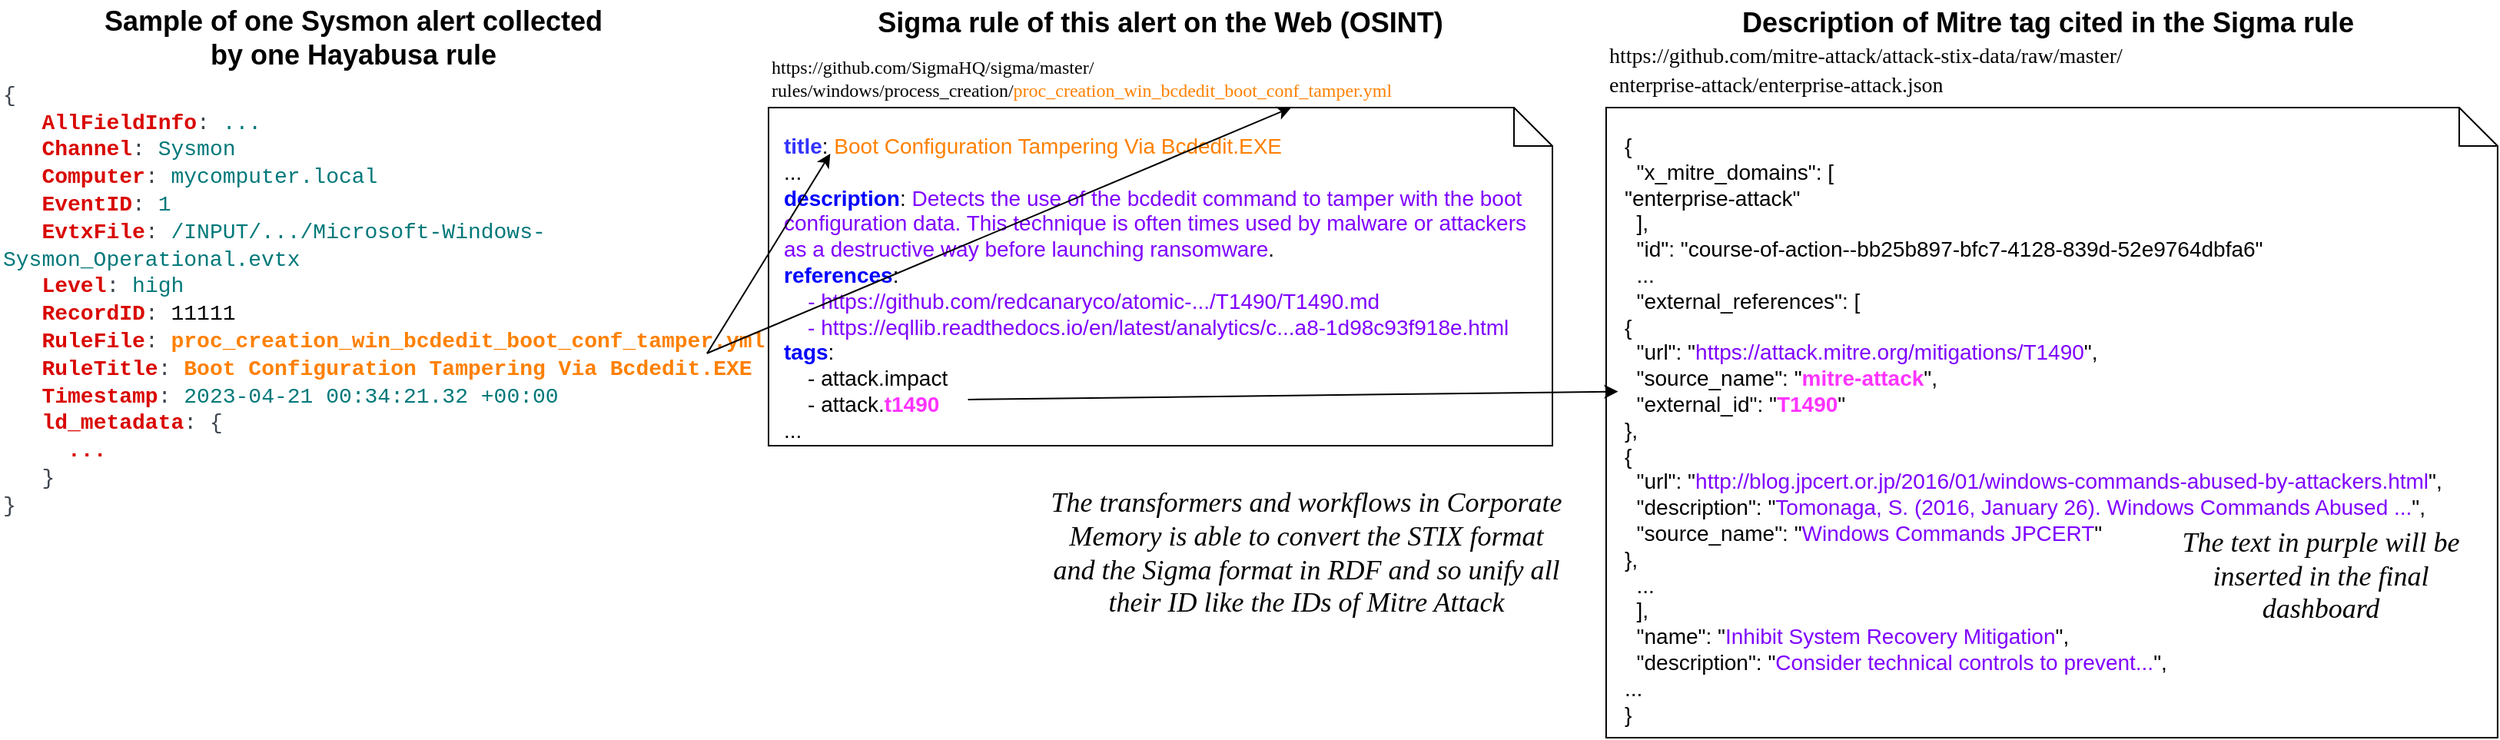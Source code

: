 <mxfile version="20.7.4" type="device" pages="2"><diagram id="SVFmqX20Eh8VSG-hyiAJ" name="Page-1"><mxGraphModel dx="2692" dy="2172" grid="1" gridSize="10" guides="1" tooltips="1" connect="1" arrows="1" fold="1" page="1" pageScale="1" pageWidth="850" pageHeight="1100" math="0" shadow="0"><root><mxCell id="0"/><mxCell id="1" parent="0"/><mxCell id="sIqnlzoVpu4EVnKHG3kR-1" value="" style="shape=note2;boundedLbl=1;whiteSpace=wrap;html=1;size=25;verticalAlign=top;align=center;labelBackgroundColor=none;fontSize=14;" parent="1" vertex="1"><mxGeometry x="-10.0" y="-380" width="510" height="220" as="geometry"/></mxCell><mxCell id="sIqnlzoVpu4EVnKHG3kR-2" value="&lt;span style=&quot;position: relative; color: rgb(60, 68, 77); font-family: &amp;quot;Splunk Platform Mono&amp;quot;, Inconsolata, Consolas, &amp;quot;Droid Sans Mono&amp;quot;, Monaco, &amp;quot;Courier New&amp;quot;, Courier, monospace; font-size: 14px; font-style: normal; font-variant-ligatures: normal; font-variant-caps: normal; font-weight: 400; letter-spacing: normal; orphans: 2; text-align: left; text-indent: 0px; text-transform: none; widows: 2; word-spacing: 0px; -webkit-text-stroke-width: 0px; background-color: rgb(255, 255, 255); text-decoration-thickness: initial; text-decoration-style: initial; text-decoration-color: initial;&quot;&gt;&lt;br style=&quot;font-size: 14px;&quot;&gt;{&lt;/span&gt;&lt;span style=&quot;position: relative; orphans: 2; text-align: left; text-indent: 0px; widows: 2; text-decoration-thickness: initial; text-decoration-style: initial; text-decoration-color: initial; -webkit-text-stroke-width: 0px; word-spacing: 0px; text-transform: none; letter-spacing: normal; font-variant-caps: normal; font-variant-ligatures: normal; font-style: normal; font-size: 14px; font-family: &amp;quot;Splunk Platform Mono&amp;quot;, Inconsolata, Consolas, &amp;quot;Droid Sans Mono&amp;quot;, Monaco, &amp;quot;Courier New&amp;quot;, Courier, monospace;&quot;&gt;&lt;br style=&quot;font-size: 14px;&quot;&gt;&lt;span style=&quot;font-weight: 400; color: rgb(60, 68, 77); background-color: rgb(255, 255, 255); font-size: 14px;&quot;&gt;&amp;nbsp;&amp;nbsp;&lt;/span&gt;&lt;span style=&quot;font-weight: 400; color: rgb(60, 68, 77); background-color: rgb(255, 255, 255); font-size: 14px;&quot;&gt;&amp;nbsp;&lt;/span&gt;&lt;span style=&quot;font-weight: 400; color: rgb(60, 68, 77); background-color: rgb(255, 255, 255); position: relative; font-size: 14px;&quot; class=&quot;key level-1&quot;&gt;&lt;span style=&quot;position: relative; color: rgb(217, 7, 0); font-weight: 700; font-size: 14px;&quot; class=&quot;key-name&quot;&gt;AllFieldInfo&lt;/span&gt;:&lt;span style=&quot;font-size: 14px;&quot;&gt;&amp;nbsp;&lt;/span&gt;&lt;span style=&quot;position: relative; color: rgb(0, 120, 122); font-size: 14px;&quot; data-path=&quot;AllFieldInfo&quot; class=&quot;t string&quot;&gt;...&lt;/span&gt;&lt;/span&gt;&lt;br style=&quot;font-size: 14px;&quot;&gt;&lt;span style=&quot;font-weight: 400; color: rgb(60, 68, 77); background-color: rgb(255, 255, 255); font-size: 14px;&quot;&gt;&amp;nbsp;&amp;nbsp;&lt;/span&gt;&lt;span style=&quot;font-weight: 400; color: rgb(60, 68, 77); background-color: rgb(255, 255, 255); font-size: 14px;&quot;&gt;&amp;nbsp;&lt;/span&gt;&lt;span style=&quot;font-weight: 400; color: rgb(60, 68, 77); position: relative; font-size: 14px;&quot; class=&quot;key level-1&quot;&gt;&lt;span style=&quot;background-color: rgb(255, 255, 255); position: relative; color: rgb(217, 7, 0); font-weight: 700; font-size: 14px;&quot; class=&quot;key-name&quot;&gt;Channel&lt;/span&gt;&lt;span style=&quot;background-color: rgb(255, 255, 255); font-size: 14px;&quot;&gt;:&lt;/span&gt;&lt;span style=&quot;background-color: rgb(255, 255, 255); font-size: 14px;&quot;&gt;&amp;nbsp;&lt;/span&gt;&lt;span style=&quot;position: relative; color: rgb(0, 120, 122); font-size: 14px;&quot; data-path=&quot;Channel&quot; class=&quot;t string&quot;&gt;Sysmon&lt;/span&gt;&lt;/span&gt;&lt;br style=&quot;font-size: 14px;&quot;&gt;&lt;span style=&quot;font-weight: 400; color: rgb(60, 68, 77); background-color: rgb(255, 255, 255); font-size: 14px;&quot;&gt;&amp;nbsp;&amp;nbsp;&lt;/span&gt;&lt;span style=&quot;font-weight: 400; color: rgb(60, 68, 77); background-color: rgb(255, 255, 255); font-size: 14px;&quot;&gt;&amp;nbsp;&lt;/span&gt;&lt;span style=&quot;font-weight: 400; color: rgb(60, 68, 77); position: relative; font-size: 14px;&quot; class=&quot;key level-1&quot;&gt;&lt;span style=&quot;background-color: rgb(255, 255, 255); position: relative; color: rgb(217, 7, 0); font-weight: 700; font-size: 14px;&quot; class=&quot;key-name&quot;&gt;Computer&lt;/span&gt;&lt;span style=&quot;background-color: rgb(255, 255, 255); font-size: 14px;&quot;&gt;:&lt;/span&gt;&lt;span style=&quot;background-color: rgb(255, 255, 255); font-size: 14px;&quot;&gt;&amp;nbsp;&lt;/span&gt;&lt;span style=&quot;position: relative; color: rgb(0, 120, 122); font-size: 14px;&quot; data-path=&quot;Computer&quot; class=&quot;t string&quot;&gt;mycomputer.local&lt;/span&gt;&lt;/span&gt;&lt;br style=&quot;font-size: 14px;&quot;&gt;&lt;span style=&quot;font-weight: 400; color: rgb(60, 68, 77); background-color: rgb(255, 255, 255); font-size: 14px;&quot;&gt;&amp;nbsp;&amp;nbsp;&lt;/span&gt;&lt;span style=&quot;font-weight: 400; color: rgb(60, 68, 77); background-color: rgb(255, 255, 255); font-size: 14px;&quot;&gt;&amp;nbsp;&lt;/span&gt;&lt;span style=&quot;font-weight: 400; color: rgb(60, 68, 77); background-color: rgb(255, 255, 255); position: relative; font-size: 14px;&quot; class=&quot;key level-1&quot;&gt;&lt;span style=&quot;position: relative; color: rgb(217, 7, 0); font-weight: 700; font-size: 14px;&quot; class=&quot;key-name&quot;&gt;EventID&lt;/span&gt;:&lt;span style=&quot;font-size: 14px;&quot;&gt;&amp;nbsp;&lt;/span&gt;&lt;span style=&quot;position: relative; color: rgb(0, 120, 122); font-size: 14px;&quot; data-path=&quot;EventID&quot; class=&quot;t string&quot;&gt;1&lt;/span&gt;&lt;/span&gt;&lt;br style=&quot;font-size: 14px;&quot;&gt;&lt;span style=&quot;font-weight: 400; color: rgb(60, 68, 77); background-color: rgb(255, 255, 255); font-size: 14px;&quot;&gt;&amp;nbsp;&amp;nbsp;&lt;/span&gt;&lt;span style=&quot;font-weight: 400; color: rgb(60, 68, 77); background-color: rgb(255, 255, 255); font-size: 14px;&quot;&gt;&amp;nbsp;&lt;/span&gt;&lt;span style=&quot;font-weight: 400; color: rgb(60, 68, 77); background-color: rgb(255, 255, 255); position: relative; font-size: 14px;&quot; class=&quot;key level-1&quot;&gt;&lt;span style=&quot;position: relative; color: rgb(217, 7, 0); font-weight: 700; font-size: 14px;&quot; class=&quot;key-name&quot;&gt;EvtxFile&lt;/span&gt;:&lt;span style=&quot;font-size: 14px;&quot;&gt;&amp;nbsp;&lt;/span&gt;&lt;span style=&quot;position: relative; color: rgb(0, 120, 122); font-size: 14px;&quot; data-path=&quot;EvtxFile&quot; class=&quot;t string&quot;&gt;/INPUT/.../Microsoft-Windows-Sysmon_Operational.evtx&lt;/span&gt;&lt;/span&gt;&lt;br style=&quot;font-size: 14px;&quot;&gt;&lt;span style=&quot;font-weight: 400; color: rgb(60, 68, 77); background-color: rgb(255, 255, 255); font-size: 14px;&quot;&gt;&amp;nbsp;&amp;nbsp;&lt;/span&gt;&lt;span style=&quot;font-weight: 400; color: rgb(60, 68, 77); background-color: rgb(255, 255, 255); font-size: 14px;&quot;&gt;&amp;nbsp;&lt;/span&gt;&lt;span style=&quot;font-weight: 400; color: rgb(60, 68, 77); position: relative; font-size: 14px;&quot; class=&quot;key level-1&quot;&gt;&lt;span style=&quot;background-color: rgb(255, 255, 255); position: relative; color: rgb(217, 7, 0); font-weight: 700; font-size: 14px;&quot; class=&quot;key-name&quot;&gt;Level&lt;/span&gt;&lt;span style=&quot;background-color: rgb(255, 255, 255); font-size: 14px;&quot;&gt;:&lt;/span&gt;&lt;span style=&quot;background-color: rgb(255, 255, 255); font-size: 14px;&quot;&gt;&amp;nbsp;&lt;/span&gt;&lt;span style=&quot;position: relative; color: rgb(0, 120, 122); font-size: 14px;&quot; data-path=&quot;Level&quot; class=&quot;t string&quot;&gt;high&lt;/span&gt;&lt;/span&gt;&lt;br style=&quot;font-size: 14px;&quot;&gt;&lt;span style=&quot;font-weight: 400; color: rgb(60, 68, 77); background-color: rgb(255, 255, 255); font-size: 14px;&quot;&gt;&amp;nbsp;&amp;nbsp;&lt;/span&gt;&lt;span style=&quot;font-weight: 400; color: rgb(60, 68, 77); background-color: rgb(255, 255, 255); font-size: 14px;&quot;&gt;&amp;nbsp;&lt;/span&gt;&lt;span style=&quot;font-weight: 400; position: relative; font-size: 14px;&quot; class=&quot;key level-1&quot;&gt;&lt;span style=&quot;background-color: rgb(255, 255, 255); color: rgb(217, 7, 0); position: relative; font-weight: 700; font-size: 14px;&quot; class=&quot;key-name&quot;&gt;RecordID&lt;/span&gt;&lt;font style=&quot;background-color: rgb(255, 255, 255); font-size: 14px;&quot; color=&quot;#3c444d&quot;&gt;:&lt;/font&gt;&lt;span style=&quot;background-color: rgb(255, 255, 255); color: rgb(60, 68, 77); font-size: 14px;&quot;&gt;&amp;nbsp;&lt;/span&gt;&lt;span style=&quot;position: relative; font-size: 14px;&quot; data-path=&quot;RecordID&quot; class=&quot;t string&quot;&gt;11111&lt;/span&gt;&lt;/span&gt;&lt;br style=&quot;font-size: 14px;&quot;&gt;&lt;span style=&quot;font-weight: 400; color: rgb(60, 68, 77); background-color: rgb(255, 255, 255); font-size: 14px;&quot;&gt;&amp;nbsp;&amp;nbsp;&lt;/span&gt;&lt;span style=&quot;font-weight: 400; color: rgb(60, 68, 77); background-color: rgb(255, 255, 255); font-size: 14px;&quot;&gt;&amp;nbsp;&lt;/span&gt;&lt;span style=&quot;position: relative; font-size: 14px;&quot; class=&quot;key level-1&quot;&gt;&lt;span style=&quot;font-weight: 700; color: rgb(217, 7, 0); background-color: rgb(255, 255, 255); position: relative; font-size: 14px;&quot; class=&quot;key-name&quot;&gt;RuleFile&lt;/span&gt;&lt;span style=&quot;font-weight: 400; color: rgb(60, 68, 77); background-color: rgb(255, 255, 255); font-size: 14px;&quot;&gt;:&lt;/span&gt;&lt;span style=&quot;font-weight: 400; color: rgb(60, 68, 77); background-color: rgb(255, 255, 255); font-size: 14px;&quot;&gt;&amp;nbsp;&lt;/span&gt;&lt;span style=&quot;position: relative; font-size: 14px;&quot; data-path=&quot;RuleFile&quot; class=&quot;t string&quot;&gt;&lt;font style=&quot;font-size: 14px;&quot; color=&quot;#ff8000&quot;&gt;&lt;b style=&quot;font-size: 14px;&quot;&gt;proc_creation_win_bcdedit_boot_conf_tamper.yml&lt;/b&gt;&lt;/font&gt;&lt;/span&gt;&lt;/span&gt;&lt;br style=&quot;font-size: 14px;&quot;&gt;&lt;span style=&quot;font-weight: 400; color: rgb(60, 68, 77); background-color: rgb(255, 255, 255); font-size: 14px;&quot;&gt;&amp;nbsp;&amp;nbsp;&lt;/span&gt;&lt;span style=&quot;font-weight: 400; color: rgb(60, 68, 77); background-color: rgb(255, 255, 255); font-size: 14px;&quot;&gt;&amp;nbsp;&lt;/span&gt;&lt;span style=&quot;position: relative; font-size: 14px;&quot; class=&quot;key level-1&quot;&gt;&lt;span style=&quot;font-weight: 700; color: rgb(217, 7, 0); background-color: rgb(255, 255, 255); position: relative; font-size: 14px;&quot; class=&quot;key-name&quot;&gt;RuleTitle&lt;/span&gt;&lt;span style=&quot;font-weight: 400; color: rgb(60, 68, 77); background-color: rgb(255, 255, 255); font-size: 14px;&quot;&gt;:&lt;/span&gt;&lt;span style=&quot;font-weight: 400; color: rgb(60, 68, 77); background-color: rgb(255, 255, 255); font-size: 14px;&quot;&gt;&amp;nbsp;&lt;/span&gt;&lt;span style=&quot;position: relative; font-size: 14px;&quot; data-path=&quot;RuleTitle&quot; class=&quot;t string&quot;&gt;&lt;font style=&quot;font-size: 14px;&quot; color=&quot;#ff8000&quot;&gt;&lt;b style=&quot;font-size: 14px;&quot;&gt;Boot Configuration Tampering Via Bcdedit.EXE&lt;/b&gt;&lt;/font&gt;&lt;/span&gt;&lt;/span&gt;&lt;br style=&quot;font-size: 14px;&quot;&gt;&lt;span style=&quot;font-weight: 400; color: rgb(60, 68, 77); background-color: rgb(255, 255, 255); font-size: 14px;&quot;&gt;&amp;nbsp;&amp;nbsp;&lt;/span&gt;&lt;span style=&quot;font-weight: 400; color: rgb(60, 68, 77); background-color: rgb(255, 255, 255); font-size: 14px;&quot;&gt;&amp;nbsp;&lt;/span&gt;&lt;span style=&quot;font-weight: 400; color: rgb(60, 68, 77); position: relative; font-size: 14px;&quot; class=&quot;key level-1&quot;&gt;&lt;span style=&quot;background-color: rgb(255, 255, 255); position: relative; color: rgb(217, 7, 0); font-weight: 700; font-size: 14px;&quot; class=&quot;key-name&quot;&gt;Timestamp&lt;/span&gt;&lt;span style=&quot;background-color: rgb(255, 255, 255); font-size: 14px;&quot;&gt;:&lt;/span&gt;&lt;span style=&quot;background-color: rgb(255, 255, 255); font-size: 14px;&quot;&gt;&amp;nbsp;&lt;/span&gt;&lt;span style=&quot;position: relative; color: rgb(0, 120, 122); font-size: 14px;&quot; data-path=&quot;Timestamp&quot; class=&quot;t string&quot;&gt;2023-04-21 00:34:21.32 +00:00&lt;/span&gt;&lt;/span&gt;&lt;br style=&quot;font-size: 14px;&quot;&gt;&lt;span style=&quot;font-weight: 400; color: rgb(60, 68, 77); background-color: rgb(255, 255, 255); font-size: 14px;&quot;&gt;&amp;nbsp;&amp;nbsp;&lt;/span&gt;&lt;span style=&quot;font-weight: 400; color: rgb(60, 68, 77); background-color: rgb(255, 255, 255); font-size: 14px;&quot;&gt;&amp;nbsp;&lt;/span&gt;&lt;span style=&quot;background-color: rgb(255, 255, 255); position: relative; font-size: 14px;&quot; class=&quot;key level-1&quot;&gt;&lt;span style=&quot;color: rgb(217, 7, 0); font-weight: 700; position: relative; font-size: 14px;&quot; class=&quot;key-name&quot;&gt;ld_metadata&lt;/span&gt;&lt;font color=&quot;#3c444d&quot; style=&quot;font-size: 14px;&quot;&gt;:&lt;/font&gt;&lt;span style=&quot;color: rgb(60, 68, 77); font-weight: 400; font-size: 14px;&quot;&gt;&amp;nbsp;&lt;/span&gt;&lt;span style=&quot;color: rgb(60, 68, 77); font-weight: 400; position: relative; font-size: 14px;&quot;&gt;{&lt;/span&gt;&lt;span style=&quot;position: relative; font-size: 14px;&quot;&gt;&lt;br style=&quot;font-size: 14px;&quot;&gt;&lt;font color=&quot;#3c444d&quot; style=&quot;font-size: 14px;&quot;&gt;&amp;nbsp;&amp;nbsp;&amp;nbsp;&amp;nbsp;&amp;nbsp;&lt;/font&gt;&lt;font color=&quot;#d90700&quot; style=&quot;font-size: 14px;&quot;&gt;&lt;b style=&quot;font-size: 14px;&quot;&gt;...&lt;/b&gt;&lt;/font&gt;&lt;/span&gt;&lt;br style=&quot;font-size: 14px;&quot;&gt;&lt;font color=&quot;#3c444d&quot; style=&quot;font-size: 14px;&quot;&gt;&amp;nbsp;&amp;nbsp;&lt;/font&gt;&lt;span style=&quot;color: rgb(60, 68, 77); font-weight: 400; font-size: 14px;&quot;&gt;&amp;nbsp;&lt;/span&gt;&lt;span style=&quot;color: rgb(60, 68, 77); font-weight: 400; position: relative; font-size: 14px;&quot;&gt;}&lt;/span&gt;&lt;/span&gt;&lt;/span&gt;&lt;span style=&quot;color: rgb(60, 68, 77); font-family: &amp;quot;Splunk Platform Mono&amp;quot;, Inconsolata, Consolas, &amp;quot;Droid Sans Mono&amp;quot;, Monaco, &amp;quot;Courier New&amp;quot;, Courier, monospace; font-size: 14px; font-style: normal; font-variant-ligatures: normal; font-variant-caps: normal; font-weight: 400; letter-spacing: normal; orphans: 2; text-align: left; text-indent: 0px; text-transform: none; widows: 2; word-spacing: 0px; -webkit-text-stroke-width: 0px; background-color: rgb(255, 255, 255); text-decoration-thickness: initial; text-decoration-style: initial; text-decoration-color: initial; float: none; display: inline !important;&quot;&gt;&lt;/span&gt;&lt;br style=&quot;color: rgb(60, 68, 77); font-family: &amp;quot;Splunk Platform Mono&amp;quot;, Inconsolata, Consolas, &amp;quot;Droid Sans Mono&amp;quot;, Monaco, &amp;quot;Courier New&amp;quot;, Courier, monospace; font-size: 14px; font-style: normal; font-variant-ligatures: normal; font-variant-caps: normal; font-weight: 400; letter-spacing: normal; orphans: 2; text-align: left; text-indent: 0px; text-transform: none; widows: 2; word-spacing: 0px; -webkit-text-stroke-width: 0px; background-color: rgb(255, 255, 255); text-decoration-thickness: initial; text-decoration-style: initial; text-decoration-color: initial;&quot;&gt;&lt;span style=&quot;position: relative; color: rgb(60, 68, 77); font-family: &amp;quot;Splunk Platform Mono&amp;quot;, Inconsolata, Consolas, &amp;quot;Droid Sans Mono&amp;quot;, Monaco, &amp;quot;Courier New&amp;quot;, Courier, monospace; font-size: 14px; font-style: normal; font-variant-ligatures: normal; font-variant-caps: normal; font-weight: 400; letter-spacing: normal; orphans: 2; text-align: left; text-indent: 0px; text-transform: none; widows: 2; word-spacing: 0px; -webkit-text-stroke-width: 0px; background-color: rgb(255, 255, 255); text-decoration-thickness: initial; text-decoration-style: initial; text-decoration-color: initial;&quot;&gt;}&lt;br style=&quot;font-size: 14px;&quot;&gt;&lt;br&gt;&lt;/span&gt;" style="text;whiteSpace=wrap;html=1;fontSize=14;" parent="1" vertex="1"><mxGeometry x="-510" y="-422.5" width="500" height="262.5" as="geometry"/></mxCell><mxCell id="sIqnlzoVpu4EVnKHG3kR-3" value="&lt;font style=&quot;font-size: 18px;&quot;&gt;Sample of one Sysmon alert collected by one Hayabusa rule&lt;/font&gt;" style="text;html=1;strokeColor=none;fillColor=none;align=center;verticalAlign=middle;whiteSpace=wrap;rounded=0;fontStyle=1;fontSize=18;" parent="1" vertex="1"><mxGeometry x="-450" y="-440" width="340" height="30" as="geometry"/></mxCell><mxCell id="sIqnlzoVpu4EVnKHG3kR-4" value="&lt;font face=&quot;Verdana&quot; style=&quot;font-size: 12px;&quot;&gt;https://github.com/SigmaHQ/sigma/master/&lt;br style=&quot;&quot;&gt;&lt;/font&gt;&lt;div style=&quot;font-size: 12px;&quot;&gt;&lt;font face=&quot;Verdana&quot; style=&quot;font-size: 12px;&quot;&gt;rules/windows/process_creation/&lt;font color=&quot;#ff8000&quot; style=&quot;font-size: 12px;&quot;&gt;proc_creation_win_bcdedit_boot_conf_tamper.yml&lt;/font&gt;&lt;/font&gt;&lt;/div&gt;" style="text;html=1;strokeColor=none;fillColor=none;align=left;verticalAlign=middle;rounded=0;fontStyle=0;whiteSpace=wrap;fontColor=#000000;labelBackgroundColor=default;fontSize=14;" parent="1" vertex="1"><mxGeometry x="-10.0" y="-420" width="490" height="40" as="geometry"/></mxCell><mxCell id="sIqnlzoVpu4EVnKHG3kR-5" value="&lt;font color=&quot;#3333ff&quot; style=&quot;font-size: 14px;&quot;&gt;&lt;b style=&quot;font-size: 14px;&quot;&gt;title&lt;/b&gt;&lt;/font&gt;: &lt;font color=&quot;#ff8000&quot; style=&quot;font-size: 14px;&quot;&gt;Boot Configuration Tampering Via Bcdedit.EXE&lt;/font&gt;&lt;br style=&quot;font-size: 14px;&quot;&gt;...&lt;br style=&quot;font-size: 14px;&quot;&gt;&lt;b style=&quot;font-size: 14px;&quot;&gt;&lt;font color=&quot;#0000ff&quot; style=&quot;font-size: 14px;&quot;&gt;description&lt;/font&gt;&lt;/b&gt;: &lt;font color=&quot;#7f00ff&quot; style=&quot;font-size: 14px;&quot;&gt;Detects the use of the bcdedit command to tamper with the boot configuration data. This technique is often times used by malware or attackers as a destructive way before launching ransomware&lt;/font&gt;.&lt;br style=&quot;font-size: 14px;&quot;&gt;&lt;b style=&quot;font-size: 14px;&quot;&gt;&lt;font color=&quot;#0000ff&quot; style=&quot;font-size: 14px;&quot;&gt;references&lt;/font&gt;&lt;/b&gt;:&lt;br style=&quot;font-size: 14px;&quot;&gt;&amp;nbsp; &amp;nbsp; &lt;font color=&quot;#7f00ff&quot; style=&quot;font-size: 14px;&quot;&gt;- https://github.com/redcanaryco/atomic-.../T1490/T1490.md&lt;br style=&quot;font-size: 14px;&quot;&gt;&amp;nbsp; &amp;nbsp; - https://eqllib.readthedocs.io/en/latest/analytics/c...a8-1d98c93f918e.html&lt;br style=&quot;font-size: 14px;&quot;&gt;&lt;/font&gt;&lt;div style=&quot;font-size: 14px;&quot;&gt;&lt;font color=&quot;#0000ff&quot; style=&quot;font-size: 14px;&quot;&gt;&lt;b style=&quot;font-size: 14px;&quot;&gt;tags&lt;/b&gt;&lt;/font&gt;:&lt;/div&gt;&lt;div style=&quot;font-size: 14px;&quot;&gt;&amp;nbsp; &amp;nbsp; - attack.impact&lt;/div&gt;&lt;div style=&quot;font-size: 14px;&quot;&gt;&amp;nbsp; &amp;nbsp; - attack.&lt;b style=&quot;font-size: 14px;&quot;&gt;&lt;font color=&quot;#ff33ff&quot; style=&quot;font-size: 14px;&quot;&gt;t1490&lt;/font&gt;&lt;/b&gt;&lt;/div&gt;..." style="text;whiteSpace=wrap;html=1;fontSize=14;" parent="1" vertex="1"><mxGeometry x="-2.48" y="-370" width="494.95" height="210" as="geometry"/></mxCell><mxCell id="sIqnlzoVpu4EVnKHG3kR-6" value="" style="shape=note2;boundedLbl=1;whiteSpace=wrap;html=1;size=25;verticalAlign=top;align=center;labelBackgroundColor=none;fontSize=14;" parent="1" vertex="1"><mxGeometry x="534.95" y="-380" width="580" height="410" as="geometry"/></mxCell><mxCell id="sIqnlzoVpu4EVnKHG3kR-7" value="{&lt;br style=&quot;font-size: 14px;&quot;&gt;&amp;nbsp; &quot;x_mitre_domains&quot;: [&lt;br style=&quot;font-size: 14px;&quot;&gt;&quot;enterprise-attack&quot;&lt;br style=&quot;font-size: 14px;&quot;&gt;&amp;nbsp; ],&lt;br style=&quot;font-size: 14px;&quot;&gt;&amp;nbsp; &quot;id&quot;: &quot;course-of-action--bb25b897-bfc7-4128-839d-52e9764dbfa6&quot;&lt;br style=&quot;font-size: 14px;&quot;&gt;&amp;nbsp; ...&lt;br style=&quot;font-size: 14px;&quot;&gt;&amp;nbsp; &quot;external_references&quot;: [&lt;br style=&quot;font-size: 14px;&quot;&gt;{&lt;br style=&quot;font-size: 14px;&quot;&gt;&amp;nbsp; &quot;url&quot;: &quot;&lt;font color=&quot;#7f00ff&quot; style=&quot;font-size: 14px;&quot;&gt;https://attack.mitre.org/mitigations/T1490&lt;/font&gt;&quot;,&lt;br style=&quot;font-size: 14px;&quot;&gt;&amp;nbsp; &quot;source_name&quot;: &quot;&lt;b style=&quot;font-size: 14px;&quot;&gt;&lt;font color=&quot;#ff33ff&quot; style=&quot;font-size: 14px;&quot;&gt;mitre-attack&lt;/font&gt;&lt;/b&gt;&quot;,&lt;br style=&quot;font-size: 14px;&quot;&gt;&amp;nbsp; &quot;external_id&quot;: &quot;&lt;b style=&quot;font-size: 14px;&quot;&gt;&lt;font color=&quot;#ff33ff&quot; style=&quot;font-size: 14px;&quot;&gt;T1490&lt;/font&gt;&lt;/b&gt;&quot;&lt;br style=&quot;font-size: 14px;&quot;&gt;},&lt;br style=&quot;font-size: 14px;&quot;&gt;&lt;div style=&quot;font-size: 14px;&quot;&gt;&lt;span style=&quot;font-size: 14px;&quot;&gt;&#9;&lt;/span&gt;{&lt;/div&gt;&lt;div style=&quot;font-size: 14px;&quot;&gt;&lt;span style=&quot;font-size: 14px;&quot;&gt;&#9;&lt;/span&gt;&amp;nbsp; &quot;url&quot;: &quot;&lt;font color=&quot;#7f00ff&quot; style=&quot;font-size: 14px;&quot;&gt;http://blog.jpcert.or.jp/2016/01/windows-commands-abused-by-attackers.html&lt;/font&gt;&quot;,&lt;/div&gt;&lt;div style=&quot;font-size: 14px;&quot;&gt;&lt;span style=&quot;font-size: 14px;&quot;&gt;&#9;&lt;/span&gt;&amp;nbsp; &quot;description&quot;: &quot;&lt;font color=&quot;#7f00ff&quot; style=&quot;font-size: 14px;&quot;&gt;Tomonaga, S. (2016, January 26). Windows Commands Abused ...&lt;/font&gt;&quot;,&lt;/div&gt;&lt;div style=&quot;font-size: 14px;&quot;&gt;&lt;span style=&quot;font-size: 14px;&quot;&gt;&#9;&lt;/span&gt;&amp;nbsp; &quot;source_name&quot;: &quot;&lt;font color=&quot;#7f00ff&quot; style=&quot;font-size: 14px;&quot;&gt;Windows Commands JPCERT&lt;/font&gt;&quot;&lt;/div&gt;&lt;div style=&quot;font-size: 14px;&quot;&gt;&lt;span style=&quot;font-size: 14px;&quot;&gt;&#9;&lt;/span&gt;},&lt;/div&gt;&amp;nbsp; ...&lt;br style=&quot;font-size: 14px;&quot;&gt;&amp;nbsp; ],&lt;br style=&quot;font-size: 14px;&quot;&gt;&amp;nbsp; &quot;name&quot;: &quot;&lt;font color=&quot;#7f00ff&quot; style=&quot;font-size: 14px;&quot;&gt;Inhibit System Recovery Mitigation&lt;/font&gt;&quot;,&lt;br style=&quot;font-size: 14px;&quot;&gt;&amp;nbsp; &quot;description&quot;: &quot;&lt;font color=&quot;#7f00ff&quot; style=&quot;font-size: 14px;&quot;&gt;Consider technical controls to prevent...&lt;/font&gt;&quot;,&lt;br style=&quot;font-size: 14px;&quot;&gt;...&lt;br style=&quot;font-size: 14px;&quot;&gt;}" style="text;whiteSpace=wrap;html=1;fontColor=#000000;fontSize=14;" parent="1" vertex="1"><mxGeometry x="544.95" y="-370" width="555.05" height="400" as="geometry"/></mxCell><mxCell id="sIqnlzoVpu4EVnKHG3kR-8" value="&lt;div style=&quot;background-color: rgb(255, 255, 255); font-weight: normal; font-size: 14px; line-height: 19px;&quot;&gt;&lt;div style=&quot;font-size: 14px;&quot;&gt;&lt;font face=&quot;Verdana&quot; style=&quot;font-size: 14px;&quot;&gt;https://github.com/mitre-attack/attack-stix-data/raw/master/&lt;br style=&quot;font-size: 14px;&quot;&gt;enterprise-attack/enterprise-attack.json&lt;/font&gt;&lt;/div&gt;&lt;/div&gt;" style="text;whiteSpace=wrap;html=1;fontSize=14;fontColor=#000000;" parent="1" vertex="1"><mxGeometry x="534.95" y="-430" width="540" height="50" as="geometry"/></mxCell><mxCell id="sIqnlzoVpu4EVnKHG3kR-9" value="Sigma rule of this alert on the Web (OSINT)" style="text;html=1;strokeColor=none;fillColor=none;align=center;verticalAlign=middle;whiteSpace=wrap;rounded=0;fontStyle=1;fontSize=18;" parent="1" vertex="1"><mxGeometry x="-10" y="-450" width="510" height="30" as="geometry"/></mxCell><mxCell id="sIqnlzoVpu4EVnKHG3kR-10" value="Description of Mitre tag cited in the Sigma rule" style="text;html=1;strokeColor=none;fillColor=none;align=center;verticalAlign=middle;whiteSpace=wrap;rounded=0;fontStyle=1;fontSize=18;" parent="1" vertex="1"><mxGeometry x="530" y="-450" width="584.95" height="30" as="geometry"/></mxCell><mxCell id="sIqnlzoVpu4EVnKHG3kR-11" value="" style="endArrow=classic;html=1;rounded=0;fontFamily=Verdana;fontSize=14;fontColor=#000000;entryX=0.066;entryY=0.095;entryDx=0;entryDy=0;entryPerimeter=0;" parent="1" target="sIqnlzoVpu4EVnKHG3kR-5" edge="1"><mxGeometry width="50" height="50" relative="1" as="geometry"><mxPoint x="-50" y="-220" as="sourcePoint"/><mxPoint x="60.0" y="-350" as="targetPoint"/></mxGeometry></mxCell><mxCell id="sIqnlzoVpu4EVnKHG3kR-12" value="" style="endArrow=classic;html=1;rounded=0;fontFamily=Verdana;fontSize=14;fontColor=#000000;entryX=-0.004;entryY=0.437;entryDx=0;entryDy=0;exitX=0.247;exitY=0.857;exitDx=0;exitDy=0;exitPerimeter=0;entryPerimeter=0;" parent="1" source="sIqnlzoVpu4EVnKHG3kR-5" target="sIqnlzoVpu4EVnKHG3kR-7" edge="1"><mxGeometry width="50" height="50" relative="1" as="geometry"><mxPoint x="90" y="-180" as="sourcePoint"/><mxPoint x="680" y="10" as="targetPoint"/></mxGeometry></mxCell><mxCell id="sIqnlzoVpu4EVnKHG3kR-13" value="" style="endArrow=classic;html=1;rounded=0;fontFamily=Verdana;fontSize=14;fontColor=#000000;entryX=0.694;entryY=1;entryDx=0;entryDy=0;entryPerimeter=0;exitX=0.92;exitY=0.771;exitDx=0;exitDy=0;exitPerimeter=0;" parent="1" source="sIqnlzoVpu4EVnKHG3kR-2" target="sIqnlzoVpu4EVnKHG3kR-4" edge="1"><mxGeometry width="50" height="50" relative="1" as="geometry"><mxPoint x="-100" y="-260" as="sourcePoint"/><mxPoint x="40.187" y="-340.05" as="targetPoint"/></mxGeometry></mxCell><mxCell id="sIqnlzoVpu4EVnKHG3kR-14" value="The transformers and workflows in Corporate Memory is able to convert the STIX format and the Sigma format in RDF and so unify all their ID like the IDs of Mitre Attack" style="text;html=1;strokeColor=none;fillColor=none;align=center;verticalAlign=middle;whiteSpace=wrap;rounded=0;labelBackgroundColor=default;fontFamily=Verdana;fontSize=18;fontColor=#000000;fontStyle=2" parent="1" vertex="1"><mxGeometry x="170" y="-120" width="340" height="60" as="geometry"/></mxCell><mxCell id="sIqnlzoVpu4EVnKHG3kR-15" value="The text in purple will be inserted in the final dashboard" style="text;html=1;strokeColor=none;fillColor=none;align=center;verticalAlign=middle;whiteSpace=wrap;rounded=0;labelBackgroundColor=default;fontFamily=Verdana;fontSize=18;fontColor=#000000;fontStyle=2" parent="1" vertex="1"><mxGeometry x="900" y="-110" width="200" height="70" as="geometry"/></mxCell></root></mxGraphModel></diagram><diagram id="Vtet1hNsRuFl1l0ZPX1E" name="Page-2"><mxGraphModel dx="3162" dy="809" grid="1" gridSize="10" guides="1" tooltips="1" connect="1" arrows="1" fold="1" page="1" pageScale="1" pageWidth="850" pageHeight="1100" math="0" shadow="0"><root><mxCell id="0"/><mxCell id="1" parent="0"/><mxCell id="ypAn9s7ZoJeeGKp_qWFz-1" value="When the analyst selects a rule, the dashboard refreshes the other views" style="text;html=1;strokeColor=none;fillColor=none;align=center;verticalAlign=middle;whiteSpace=wrap;rounded=0;labelBackgroundColor=default;fontFamily=Verdana;fontSize=18;fontColor=#000000;fontStyle=2" vertex="1" parent="1"><mxGeometry x="-1030" y="260" width="360" height="60" as="geometry"/></mxCell><mxCell id="ypAn9s7ZoJeeGKp_qWFz-2" value="&lt;div style=&quot;&quot;&gt;&lt;b&gt;&lt;span style=&quot;background-color: initial; font-size: 18px;&quot;&gt;Rule name&amp;nbsp; &amp;nbsp; &amp;nbsp; &amp;nbsp; &amp;nbsp; &amp;nbsp; &amp;nbsp; &amp;nbsp; &amp;nbsp; &amp;nbsp; &amp;nbsp; &amp;nbsp; &amp;nbsp; &amp;nbsp; &amp;nbsp;&amp;nbsp;&lt;/span&gt;&lt;span style=&quot;background-color: initial; border-color: var(--border-color); font-size: 18px;&quot;&gt;&amp;nbsp; &amp;nbsp; &amp;nbsp; &amp;nbsp; &amp;nbsp; &amp;nbsp; &amp;nbsp; &amp;nbsp; &amp;nbsp; &amp;nbsp; &amp;nbsp; &amp;nbsp; &amp;nbsp; &amp;nbsp; &amp;nbsp; &amp;nbsp; &amp;nbsp; &amp;nbsp; &amp;nbsp; &amp;nbsp; &amp;nbsp; &amp;nbsp;&amp;nbsp;&lt;/span&gt;&lt;span style=&quot;background-color: initial; font-size: 18px;&quot;&gt;count&lt;/span&gt;&lt;/b&gt;&lt;/div&gt;" style="swimlane;fontStyle=0;childLayout=stackLayout;horizontal=1;startSize=30;horizontalStack=0;resizeParent=1;resizeParentMax=0;resizeLast=0;collapsible=1;marginBottom=0;whiteSpace=wrap;html=1;fontSize=16;fillColor=default;align=left;" vertex="1" parent="1"><mxGeometry x="-1030" y="150" width="540" height="110" as="geometry"/></mxCell><mxCell id="ypAn9s7ZoJeeGKp_qWFz-3" value="&lt;div style=&quot;border-color: var(--border-color);&quot;&gt;&lt;font style=&quot;font-size: 16px;&quot;&gt;&lt;span style=&quot;background-color: initial;&quot;&gt;Image (DLL) Loaded&lt;/span&gt;&lt;span style=&quot;background-color: initial; border-color: var(--border-color);&quot;&gt;&amp;nbsp; &amp;nbsp; &amp;nbsp; &amp;nbsp; &amp;nbsp; &amp;nbsp; &amp;nbsp; &amp;nbsp; &amp;nbsp; &amp;nbsp; &amp;nbsp; &amp;nbsp; &amp;nbsp; &amp;nbsp; &amp;nbsp; &amp;nbsp; &amp;nbsp; &amp;nbsp; &amp;nbsp; &amp;nbsp; &amp;nbsp; &amp;nbsp; &amp;nbsp; &amp;nbsp; &amp;nbsp; &amp;nbsp; &amp;nbsp; &amp;nbsp; &amp;nbsp; &amp;nbsp; &amp;nbsp; &amp;nbsp; &amp;nbsp; &amp;nbsp; &amp;nbsp; &amp;nbsp; &amp;nbsp; &amp;nbsp;&amp;nbsp;&lt;/span&gt;&lt;span style=&quot;background-color: initial;&quot;&gt;65556&lt;/span&gt;&lt;br&gt;&lt;/font&gt;&lt;/div&gt;&lt;div style=&quot;border-color: var(--border-color);&quot;&gt;&lt;font style=&quot;font-size: 16px;&quot;&gt;&lt;span style=&quot;background-color: initial; border-color: var(--border-color);&quot;&gt;...&lt;/span&gt;&lt;br&gt;&lt;/font&gt;&lt;/div&gt;&lt;font style=&quot;font-size: 16px;&quot;&gt;&lt;span style=&quot;color: rgb(255, 128, 0); font-family: Verdana;&quot;&gt;Boot Configuration Tampering Via Bcdedit.EXE&amp;nbsp; &amp;nbsp; &amp;nbsp; &amp;nbsp; &amp;nbsp; &amp;nbsp; &amp;nbsp; &amp;nbsp; &amp;nbsp; &amp;nbsp; &amp;nbsp;&lt;/span&gt;&lt;span style=&quot;background-color: initial; border-color: var(--border-color);&quot;&gt;&amp;nbsp;&lt;/span&gt;&lt;span style=&quot;background-color: initial;&quot;&gt;1159&lt;/span&gt;&lt;/font&gt;&lt;span style=&quot;color: rgb(255, 128, 0); font-family: Verdana; font-size: 15px;&quot;&gt;&lt;br&gt;&lt;/span&gt;" style="text;strokeColor=none;fillColor=none;align=left;verticalAlign=middle;spacingLeft=4;spacingRight=4;overflow=hidden;points=[[0,0.5],[1,0.5]];portConstraint=eastwest;rotatable=0;whiteSpace=wrap;html=1;fontSize=16;" vertex="1" parent="ypAn9s7ZoJeeGKp_qWFz-2"><mxGeometry y="30" width="540" height="80" as="geometry"/></mxCell><mxCell id="ypAn9s7ZoJeeGKp_qWFz-4" value="&lt;font style=&quot;font-size: 18px;&quot;&gt;&lt;b&gt;Details about this selected rules&lt;/b&gt;&lt;/font&gt;" style="swimlane;fontStyle=0;childLayout=stackLayout;horizontal=1;startSize=30;horizontalStack=0;resizeParent=1;resizeParentMax=0;resizeLast=0;collapsible=1;marginBottom=0;whiteSpace=wrap;html=1;fontSize=16;fillColor=default;" vertex="1" parent="1"><mxGeometry x="-1030" y="320" width="540" height="280" as="geometry"/></mxCell><mxCell id="ypAn9s7ZoJeeGKp_qWFz-5" value="&lt;font color=&quot;#000000&quot;&gt;&lt;span style=&quot;font-size: 12px;&quot;&gt;&lt;u&gt;&lt;b&gt;Boot Configuration Tampering Via Bcdedit.EXE&lt;/b&gt; &lt;/u&gt;&lt;b&gt;(open the rule in a new tab of browser)&lt;/b&gt;&lt;br&gt;&lt;/span&gt;&lt;font style=&quot;border-color: var(--border-color); font-size: 12px;&quot;&gt;Detects the use of the bcdedit command to tamper with the boot configuration data. This technique is often times used by malware or attackers as a destructive way before launching ransomware&lt;/font&gt;&lt;span style=&quot;font-size: 12px;&quot;&gt;.&lt;br&gt;&lt;/span&gt;&lt;span style=&quot;font-size: 12px;&quot;&gt;&lt;u&gt;https://github.com/redcanaryco/...&amp;nbsp;&lt;/u&gt;&lt;/span&gt;&lt;span style=&quot;border-color: var(--border-color); font-size: 12px;&quot;&gt;&lt;b&gt;(open a new tab of browser)&lt;/b&gt;&lt;/span&gt;&lt;br style=&quot;border-color: var(--border-color); font-size: 12px;&quot;&gt;&lt;span style=&quot;font-size: 12px;&quot;&gt;https://eqllib.readthedocs.io/...&amp;nbsp;&lt;/span&gt;&lt;span style=&quot;border-color: var(--border-color); font-size: 12px;&quot;&gt;&lt;b&gt;(open a new tab of browser)&lt;/b&gt;&lt;br&gt;&lt;/span&gt;&lt;span style=&quot;font-size: 12px;&quot;&gt;&lt;br&gt;&lt;/span&gt;&lt;u&gt;&lt;b&gt;&lt;span style=&quot;border-color: var(--border-color); font-size: 12px;&quot;&gt;&lt;font style=&quot;border-color: var(--border-color);&quot;&gt;T1490&amp;nbsp;&lt;/font&gt;&lt;/span&gt;&lt;span style=&quot;font-size: 12px;&quot;&gt;Inhibit System Recovery Mitigation&amp;nbsp;&lt;/span&gt;&lt;/b&gt;&lt;/u&gt;&lt;span style=&quot;border-color: var(--border-color); font-size: 12px;&quot;&gt;&lt;b style=&quot;&quot;&gt;(open the page of Mitre Attack in a new tab of browser)&lt;/b&gt;&lt;br&gt;&lt;/span&gt;&lt;span style=&quot;font-size: 12px;&quot;&gt;Consider technical controls to prevent the disabling of services or deletion of files involved in system recovery.... tools, like AppLocker,(Citation: Windows Commands JPCERT)...&lt;br&gt;&lt;/span&gt;&lt;span style=&quot;font-size: 12px;&quot;&gt;References:&lt;br&gt;&lt;/span&gt;&lt;span style=&quot;font-size: 12px;&quot;&gt;&lt;u&gt;Windows Commands JPCERT&amp;nbsp;&lt;/u&gt;&lt;/span&gt;&lt;span style=&quot;border-color: var(--border-color); font-size: 12px;&quot;&gt;&lt;b&gt;(open this reference in a new tab of browser)&lt;/b&gt;&lt;/span&gt;&lt;/font&gt;&lt;span style=&quot;font-size: 12px;&quot;&gt;&lt;br&gt;...&lt;br&gt;&lt;/span&gt;" style="text;strokeColor=#666666;fillColor=#f5f5f5;align=left;verticalAlign=middle;spacingLeft=4;spacingRight=4;overflow=hidden;points=[[0,0.5],[1,0.5]];portConstraint=eastwest;rotatable=0;whiteSpace=wrap;html=1;fontSize=16;fontColor=#333333;" vertex="1" parent="ypAn9s7ZoJeeGKp_qWFz-4"><mxGeometry y="30" width="540" height="250" as="geometry"/></mxCell><mxCell id="ypAn9s7ZoJeeGKp_qWFz-6" value="&lt;font style=&quot;font-size: 18px;&quot;&gt;&lt;b&gt;Alerts of the selected rule&lt;/b&gt;&lt;/font&gt;" style="swimlane;fontStyle=0;childLayout=stackLayout;horizontal=1;startSize=30;horizontalStack=0;resizeParent=1;resizeParentMax=0;resizeLast=0;collapsible=1;marginBottom=0;whiteSpace=wrap;html=1;fontSize=16;fillColor=default;" vertex="1" parent="1"><mxGeometry x="-1030" y="620" width="540" height="120" as="geometry"/></mxCell><mxCell id="ypAn9s7ZoJeeGKp_qWFz-7" value="&lt;font style=&quot;font-size: 15px;&quot; face=&quot;Verdana&quot;&gt;&lt;font style=&quot;font-size: 15px;&quot; color=&quot;#333333&quot;&gt;&amp;nbsp;&lt;font style=&quot;font-size: 15px;&quot;&gt;-&amp;nbsp;&lt;/font&gt;&lt;/font&gt;&lt;span style=&quot;color: rgb(0, 120, 122);&quot;&gt;2023-04-21 00:34:21.32&amp;nbsp; &amp;nbsp; &lt;/span&gt;&lt;font style=&quot;font-size: 15px;&quot; color=&quot;#333333&quot;&gt;High&amp;nbsp;&lt;/font&gt;&lt;span style=&quot;border-color: var(--border-color); color: rgb(255, 128, 0);&quot;&gt;Boot Configuration Tampering ...&lt;/span&gt;&lt;/font&gt;" style="text;strokeColor=none;fillColor=none;align=left;verticalAlign=middle;spacingLeft=4;spacingRight=4;overflow=hidden;points=[[0,0.5],[1,0.5]];portConstraint=eastwest;rotatable=0;whiteSpace=wrap;html=1;fontSize=16;" vertex="1" parent="ypAn9s7ZoJeeGKp_qWFz-6"><mxGeometry y="30" width="540" height="30" as="geometry"/></mxCell><mxCell id="ypAn9s7ZoJeeGKp_qWFz-8" value="&lt;font style=&quot;font-size: 15px;&quot; face=&quot;Verdana&quot;&gt;&lt;font style=&quot;font-size: 15px;&quot; color=&quot;#333333&quot;&gt;&amp;nbsp;+&lt;font style=&quot;font-size: 15px;&quot;&gt;&amp;nbsp;&lt;/font&gt;&lt;/font&gt;&lt;span style=&quot;color: rgb(0, 120, 122);&quot;&gt;2023-04-21 00:35:21.32&amp;nbsp; &amp;nbsp;&lt;/span&gt;&lt;font style=&quot;font-size: 15px;&quot; color=&quot;#333333&quot;&gt;High&amp;nbsp;&lt;/font&gt;&lt;/font&gt;&lt;span style=&quot;color: rgb(255, 128, 0); font-family: Verdana; font-size: 15px;&quot;&gt;Boot Configuration Tampering ...&lt;/span&gt;" style="text;strokeColor=none;fillColor=none;align=left;verticalAlign=middle;spacingLeft=4;spacingRight=4;overflow=hidden;points=[[0,0.5],[1,0.5]];portConstraint=eastwest;rotatable=0;whiteSpace=wrap;html=1;fontSize=16;" vertex="1" parent="ypAn9s7ZoJeeGKp_qWFz-6"><mxGeometry y="60" width="540" height="30" as="geometry"/></mxCell><mxCell id="ypAn9s7ZoJeeGKp_qWFz-9" value="&lt;font color=&quot;#333333&quot;&gt;...&lt;/font&gt;" style="text;strokeColor=none;fillColor=none;align=left;verticalAlign=middle;spacingLeft=4;spacingRight=4;overflow=hidden;points=[[0,0.5],[1,0.5]];portConstraint=eastwest;rotatable=0;whiteSpace=wrap;html=1;fontSize=16;" vertex="1" parent="ypAn9s7ZoJeeGKp_qWFz-6"><mxGeometry y="90" width="540" height="30" as="geometry"/></mxCell><mxCell id="ypAn9s7ZoJeeGKp_qWFz-10" value="" style="endArrow=classic;html=1;rounded=0;fontFamily=Verdana;fontSize=14;fontColor=#000000;entryX=0.944;entryY=0.034;entryDx=0;entryDy=0;entryPerimeter=0;exitX=0.741;exitY=0.875;exitDx=0;exitDy=0;exitPerimeter=0;" edge="1" parent="1" source="ypAn9s7ZoJeeGKp_qWFz-3" target="ypAn9s7ZoJeeGKp_qWFz-4"><mxGeometry width="50" height="50" relative="1" as="geometry"><mxPoint x="-30" y="-200.113" as="sourcePoint"/><mxPoint x="350.06" y="-360.0" as="targetPoint"/></mxGeometry></mxCell><mxCell id="ypAn9s7ZoJeeGKp_qWFz-11" value="" style="endArrow=classic;html=1;rounded=0;fontFamily=Verdana;fontSize=14;fontColor=#000000;entryX=0.951;entryY=0.017;entryDx=0;entryDy=0;entryPerimeter=0;" edge="1" parent="1" target="ypAn9s7ZoJeeGKp_qWFz-6"><mxGeometry width="50" height="50" relative="1" as="geometry"><mxPoint x="-650" y="250" as="sourcePoint"/><mxPoint x="-650" y="330" as="targetPoint"/></mxGeometry></mxCell></root></mxGraphModel></diagram></mxfile>